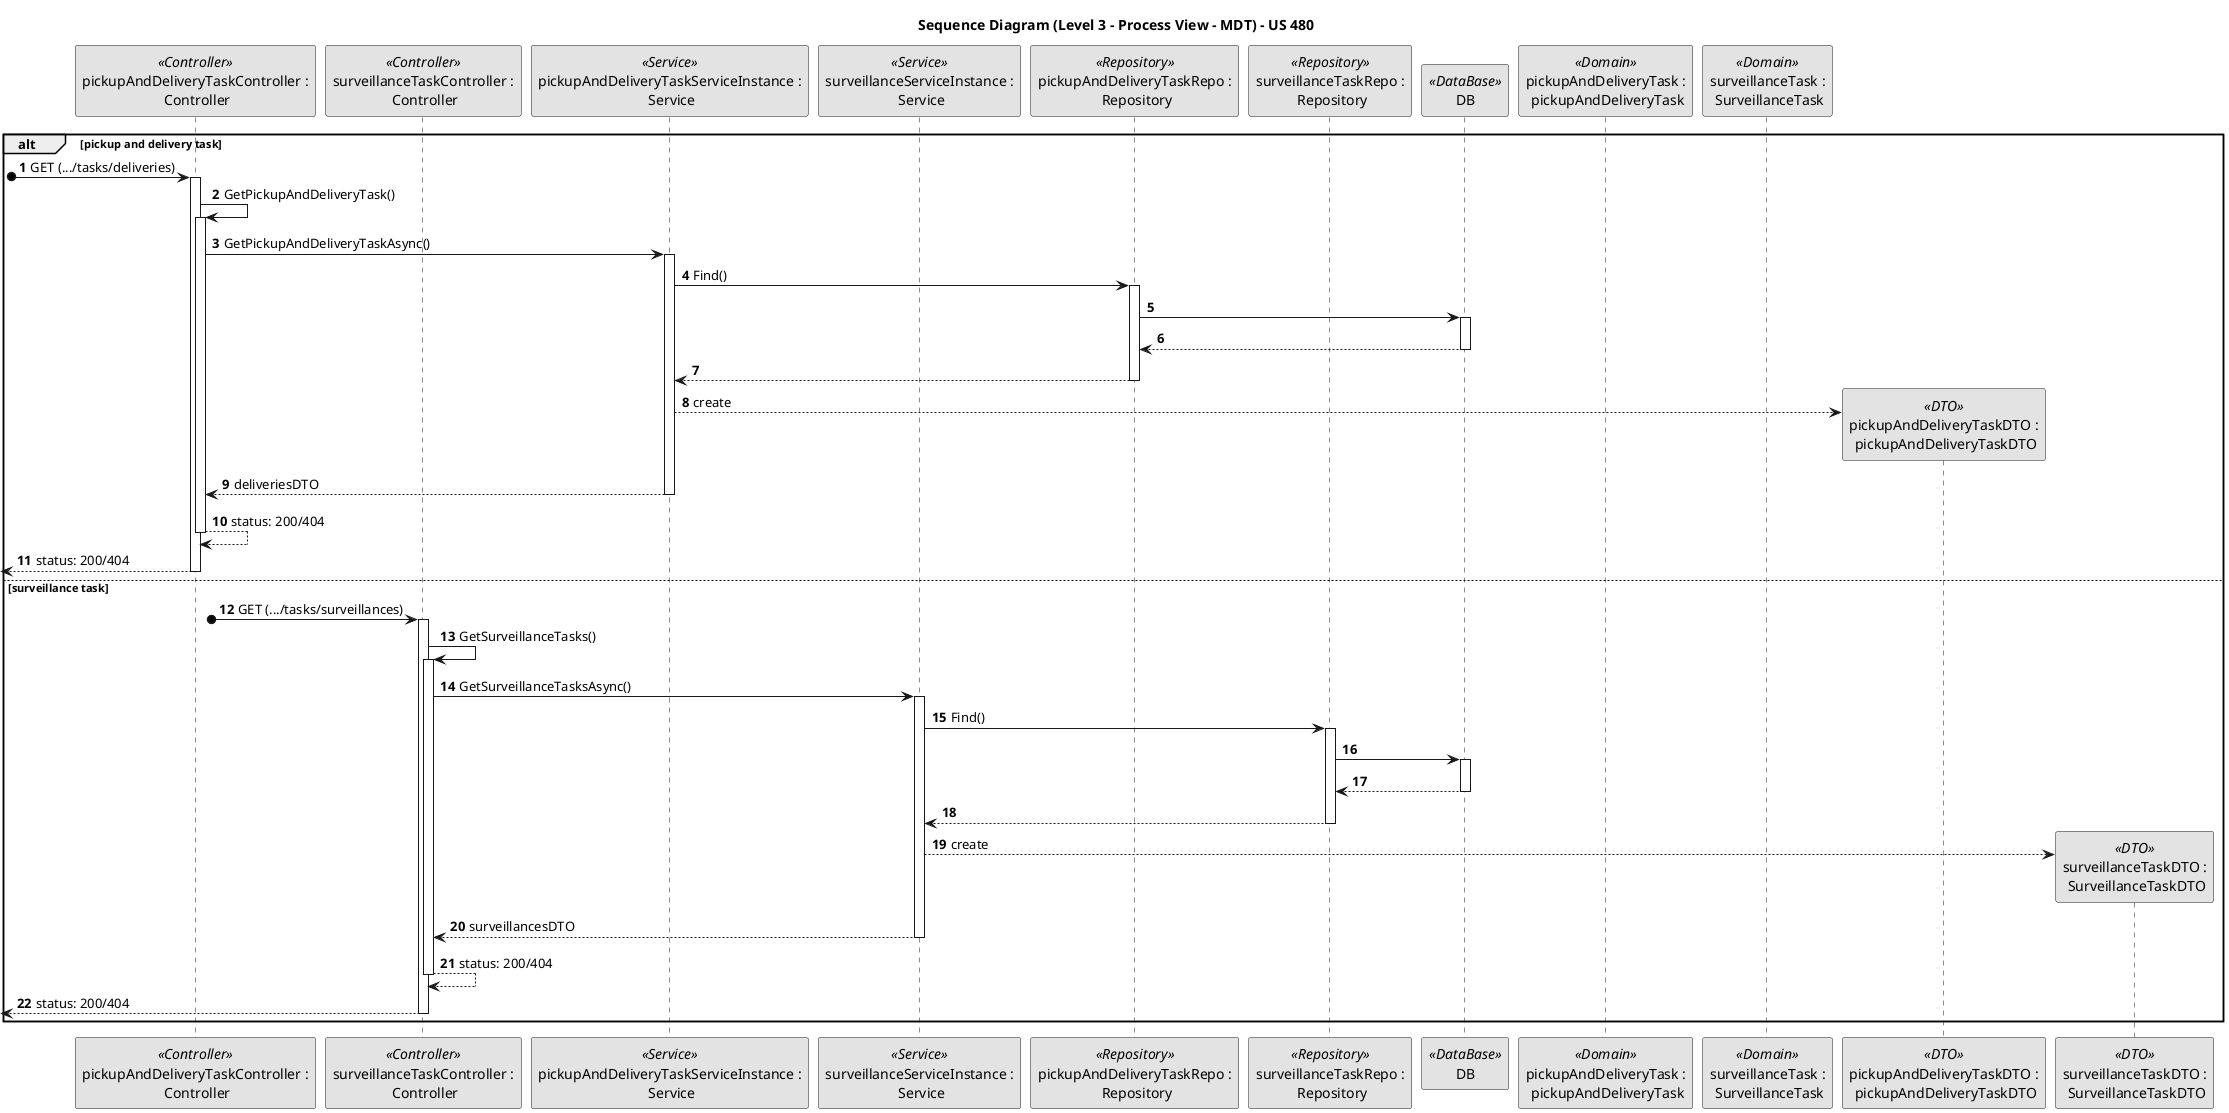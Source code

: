 @startuml
skinparam monochrome true
skinparam packageStyle rectangle
skinparam shadowing false

title Sequence Diagram (Level 3 - Process View - MDT) - US 480
autonumber

participant "pickupAndDeliveryTaskController :\n Controller" as ControllerDelivery <<Controller>>
participant "surveillanceTaskController :\n Controller" as ControllerSurveillance <<Controller>>
participant "pickupAndDeliveryTaskServiceInstance :\n Service" as ServiceDelivery <<Service>>
participant "surveillanceServiceInstance :\n Service" as ServiceSurveillance <<Service>>
participant "pickupAndDeliveryTaskRepo :\n Repository" as RepoDelivery <<Repository>>
participant "surveillanceTaskRepo :\n Repository" as RepoSurveillance <<Repository>>
participant "DB" as DB <<DataBase>>
participant "pickupAndDeliveryTask :\n pickupAndDeliveryTask" as PickupAndDeliveryTask <<Domain>>
participant "surveillanceTask :\n SurveillanceTask" as SurveillanceTask <<Domain>>
participant "pickupAndDeliveryTaskDTO :\n pickupAndDeliveryTaskDTO" as PickupAndDeliveryTaskDTO <<DTO>>
participant "surveillanceTaskDTO :\n SurveillanceTaskDTO" as SurveillanceTaskDTO <<DTO>>

alt pickup and delivery task
    ?o-> ControllerDelivery : GET (.../tasks/deliveries)
    activate ControllerDelivery
        ControllerDelivery -> ControllerDelivery : GetPickupAndDeliveryTask()
        activate ControllerDelivery
            ControllerDelivery -> ServiceDelivery : GetPickupAndDeliveryTaskAsync()
            activate ServiceDelivery
                ServiceDelivery -> RepoDelivery : Find()
                activate RepoDelivery
                    RepoDelivery -> DB :
                    activate DB
                    DB --> RepoDelivery :
                    deactivate DB
                    RepoDelivery --> ServiceDelivery :
                deactivate RepoDelivery
                ServiceDelivery --> PickupAndDeliveryTaskDTO**: create
                ServiceDelivery --> ControllerDelivery : deliveriesDTO
            deactivate ServiceDelivery
            ControllerDelivery --> ControllerDelivery : status: 200/404
        deactivate ControllerDelivery

        <-- ControllerDelivery : status: 200/404
    deactivate ControllerDelivery

else surveillance task
    ?o-> ControllerSurveillance : GET (.../tasks/surveillances)
    activate ControllerSurveillance
        ControllerSurveillance -> ControllerSurveillance : GetSurveillanceTasks()
        activate ControllerSurveillance
            ControllerSurveillance -> ServiceSurveillance : GetSurveillanceTasksAsync()
            activate ServiceSurveillance
                ServiceSurveillance -> RepoSurveillance : Find()
                activate RepoSurveillance
                    RepoSurveillance -> DB :
                    activate DB
                    DB --> RepoSurveillance :
                    deactivate DB
                    RepoSurveillance --> ServiceSurveillance :
                deactivate RepoSurveillance
                ServiceSurveillance --> SurveillanceTaskDTO**: create
                ServiceSurveillance --> ControllerSurveillance : surveillancesDTO
            deactivate ServiceSurveillance
            ControllerSurveillance --> ControllerSurveillance : status: 200/404
        deactivate ControllerSurveillance

        <-- ControllerSurveillance : status: 200/404
    deactivate ControllerSurveillance
end
@enduml